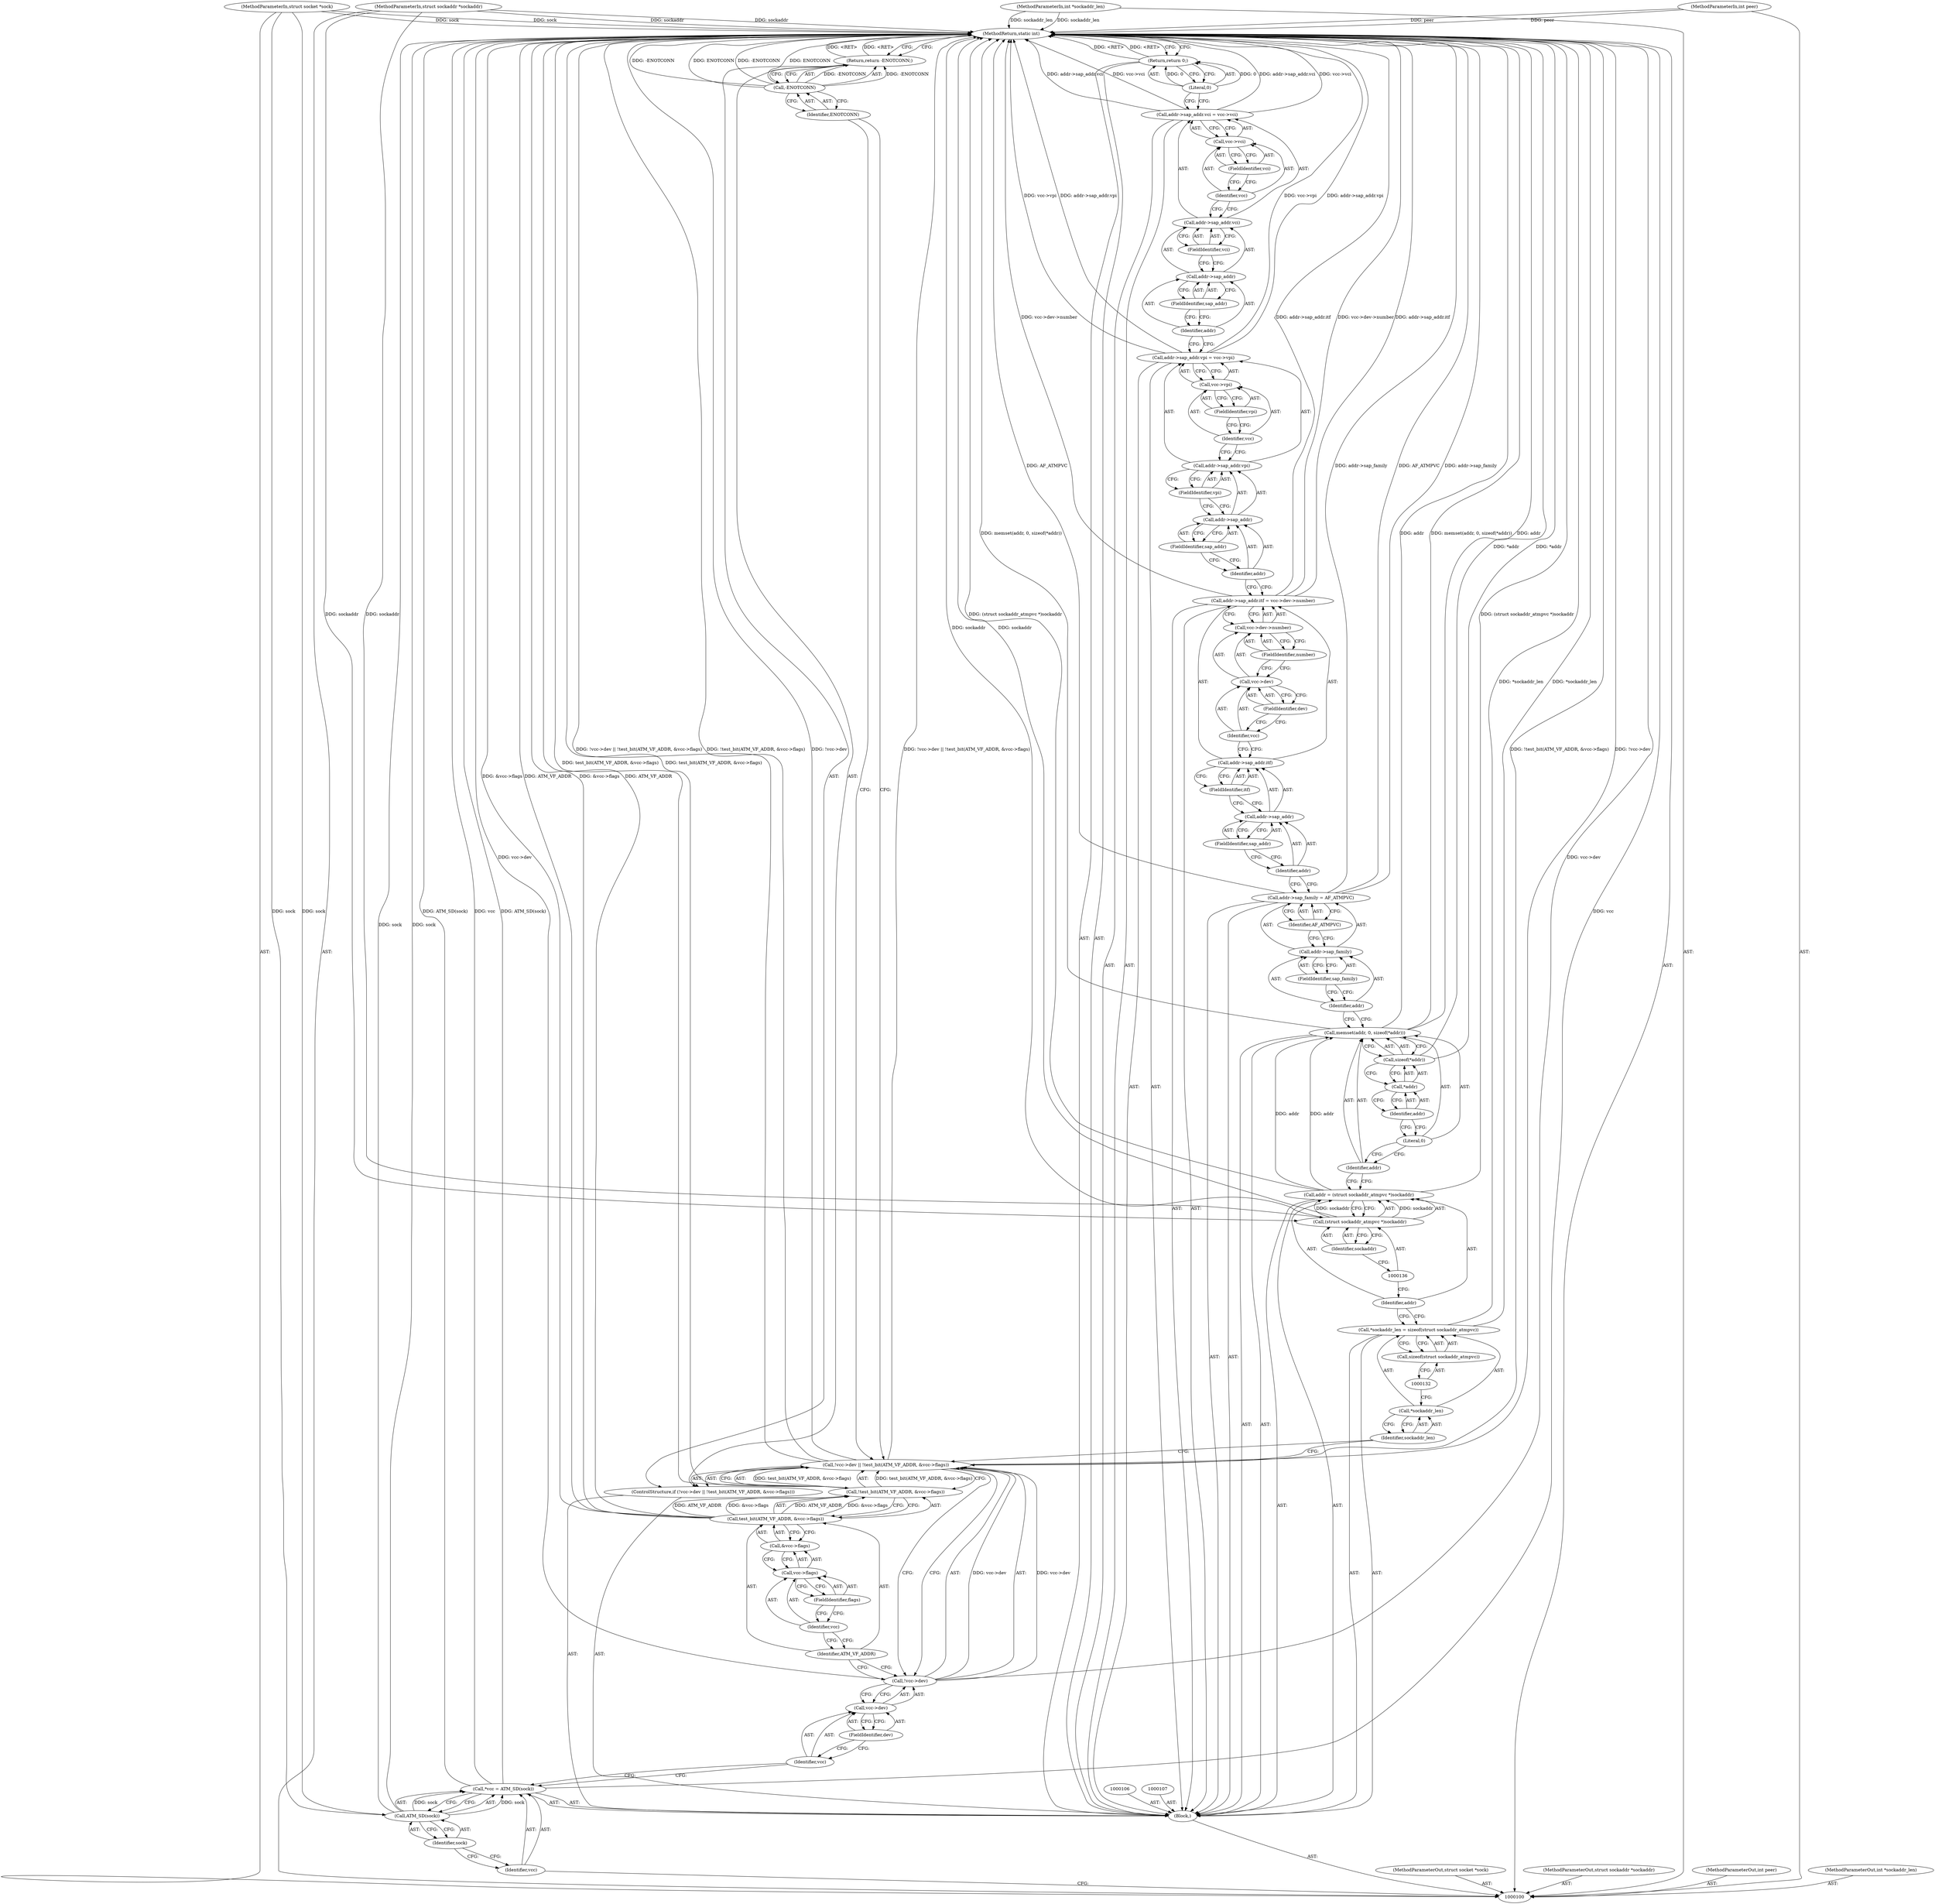 digraph "0_linux_3c0c5cfdcd4d69ffc4b9c0907cec99039f30a50a" {
"1000180" [label="(MethodReturn,static int)"];
"1000101" [label="(MethodParameterIn,struct socket *sock)"];
"1000251" [label="(MethodParameterOut,struct socket *sock)"];
"1000102" [label="(MethodParameterIn,struct sockaddr *sockaddr)"];
"1000252" [label="(MethodParameterOut,struct sockaddr *sockaddr)"];
"1000133" [label="(Call,addr = (struct sockaddr_atmpvc *)sockaddr)"];
"1000134" [label="(Identifier,addr)"];
"1000137" [label="(Identifier,sockaddr)"];
"1000135" [label="(Call,(struct sockaddr_atmpvc *)sockaddr)"];
"1000138" [label="(Call,memset(addr, 0, sizeof(*addr)))"];
"1000140" [label="(Literal,0)"];
"1000141" [label="(Call,sizeof(*addr))"];
"1000142" [label="(Call,*addr)"];
"1000143" [label="(Identifier,addr)"];
"1000139" [label="(Identifier,addr)"];
"1000144" [label="(Call,addr->sap_family = AF_ATMPVC)"];
"1000145" [label="(Call,addr->sap_family)"];
"1000146" [label="(Identifier,addr)"];
"1000148" [label="(Identifier,AF_ATMPVC)"];
"1000147" [label="(FieldIdentifier,sap_family)"];
"1000154" [label="(FieldIdentifier,itf)"];
"1000149" [label="(Call,addr->sap_addr.itf = vcc->dev->number)"];
"1000150" [label="(Call,addr->sap_addr.itf)"];
"1000151" [label="(Call,addr->sap_addr)"];
"1000152" [label="(Identifier,addr)"];
"1000155" [label="(Call,vcc->dev->number)"];
"1000156" [label="(Call,vcc->dev)"];
"1000157" [label="(Identifier,vcc)"];
"1000158" [label="(FieldIdentifier,dev)"];
"1000159" [label="(FieldIdentifier,number)"];
"1000153" [label="(FieldIdentifier,sap_addr)"];
"1000165" [label="(FieldIdentifier,vpi)"];
"1000160" [label="(Call,addr->sap_addr.vpi = vcc->vpi)"];
"1000161" [label="(Call,addr->sap_addr.vpi)"];
"1000162" [label="(Call,addr->sap_addr)"];
"1000163" [label="(Identifier,addr)"];
"1000166" [label="(Call,vcc->vpi)"];
"1000167" [label="(Identifier,vcc)"];
"1000168" [label="(FieldIdentifier,vpi)"];
"1000164" [label="(FieldIdentifier,sap_addr)"];
"1000169" [label="(Call,addr->sap_addr.vci = vcc->vci)"];
"1000170" [label="(Call,addr->sap_addr.vci)"];
"1000171" [label="(Call,addr->sap_addr)"];
"1000172" [label="(Identifier,addr)"];
"1000174" [label="(FieldIdentifier,vci)"];
"1000175" [label="(Call,vcc->vci)"];
"1000176" [label="(Identifier,vcc)"];
"1000177" [label="(FieldIdentifier,vci)"];
"1000173" [label="(FieldIdentifier,sap_addr)"];
"1000178" [label="(Return,return 0;)"];
"1000179" [label="(Literal,0)"];
"1000104" [label="(MethodParameterIn,int peer)"];
"1000254" [label="(MethodParameterOut,int peer)"];
"1000103" [label="(MethodParameterIn,int *sockaddr_len)"];
"1000253" [label="(MethodParameterOut,int *sockaddr_len)"];
"1000105" [label="(Block,)"];
"1000108" [label="(Call,*vcc = ATM_SD(sock))"];
"1000109" [label="(Identifier,vcc)"];
"1000110" [label="(Call,ATM_SD(sock))"];
"1000111" [label="(Identifier,sock)"];
"1000112" [label="(ControlStructure,if (!vcc->dev || !test_bit(ATM_VF_ADDR, &vcc->flags)))"];
"1000117" [label="(FieldIdentifier,dev)"];
"1000118" [label="(Call,!test_bit(ATM_VF_ADDR, &vcc->flags))"];
"1000119" [label="(Call,test_bit(ATM_VF_ADDR, &vcc->flags))"];
"1000120" [label="(Identifier,ATM_VF_ADDR)"];
"1000121" [label="(Call,&vcc->flags)"];
"1000122" [label="(Call,vcc->flags)"];
"1000123" [label="(Identifier,vcc)"];
"1000124" [label="(FieldIdentifier,flags)"];
"1000113" [label="(Call,!vcc->dev || !test_bit(ATM_VF_ADDR, &vcc->flags))"];
"1000114" [label="(Call,!vcc->dev)"];
"1000115" [label="(Call,vcc->dev)"];
"1000116" [label="(Identifier,vcc)"];
"1000126" [label="(Call,-ENOTCONN)"];
"1000127" [label="(Identifier,ENOTCONN)"];
"1000125" [label="(Return,return -ENOTCONN;)"];
"1000131" [label="(Call,sizeof(struct sockaddr_atmpvc))"];
"1000128" [label="(Call,*sockaddr_len = sizeof(struct sockaddr_atmpvc))"];
"1000129" [label="(Call,*sockaddr_len)"];
"1000130" [label="(Identifier,sockaddr_len)"];
"1000180" -> "1000100"  [label="AST: "];
"1000180" -> "1000125"  [label="CFG: "];
"1000180" -> "1000178"  [label="CFG: "];
"1000178" -> "1000180"  [label="DDG: <RET>"];
"1000125" -> "1000180"  [label="DDG: <RET>"];
"1000126" -> "1000180"  [label="DDG: -ENOTCONN"];
"1000126" -> "1000180"  [label="DDG: ENOTCONN"];
"1000141" -> "1000180"  [label="DDG: *addr"];
"1000104" -> "1000180"  [label="DDG: peer"];
"1000160" -> "1000180"  [label="DDG: vcc->vpi"];
"1000160" -> "1000180"  [label="DDG: addr->sap_addr.vpi"];
"1000113" -> "1000180"  [label="DDG: !test_bit(ATM_VF_ADDR, &vcc->flags)"];
"1000113" -> "1000180"  [label="DDG: !vcc->dev"];
"1000113" -> "1000180"  [label="DDG: !vcc->dev || !test_bit(ATM_VF_ADDR, &vcc->flags)"];
"1000144" -> "1000180"  [label="DDG: addr->sap_family"];
"1000144" -> "1000180"  [label="DDG: AF_ATMPVC"];
"1000118" -> "1000180"  [label="DDG: test_bit(ATM_VF_ADDR, &vcc->flags)"];
"1000138" -> "1000180"  [label="DDG: addr"];
"1000138" -> "1000180"  [label="DDG: memset(addr, 0, sizeof(*addr))"];
"1000128" -> "1000180"  [label="DDG: *sockaddr_len"];
"1000149" -> "1000180"  [label="DDG: vcc->dev->number"];
"1000149" -> "1000180"  [label="DDG: addr->sap_addr.itf"];
"1000103" -> "1000180"  [label="DDG: sockaddr_len"];
"1000114" -> "1000180"  [label="DDG: vcc->dev"];
"1000119" -> "1000180"  [label="DDG: &vcc->flags"];
"1000119" -> "1000180"  [label="DDG: ATM_VF_ADDR"];
"1000102" -> "1000180"  [label="DDG: sockaddr"];
"1000133" -> "1000180"  [label="DDG: (struct sockaddr_atmpvc *)sockaddr"];
"1000101" -> "1000180"  [label="DDG: sock"];
"1000108" -> "1000180"  [label="DDG: ATM_SD(sock)"];
"1000108" -> "1000180"  [label="DDG: vcc"];
"1000169" -> "1000180"  [label="DDG: addr->sap_addr.vci"];
"1000169" -> "1000180"  [label="DDG: vcc->vci"];
"1000110" -> "1000180"  [label="DDG: sock"];
"1000135" -> "1000180"  [label="DDG: sockaddr"];
"1000101" -> "1000100"  [label="AST: "];
"1000101" -> "1000180"  [label="DDG: sock"];
"1000101" -> "1000110"  [label="DDG: sock"];
"1000251" -> "1000100"  [label="AST: "];
"1000102" -> "1000100"  [label="AST: "];
"1000102" -> "1000180"  [label="DDG: sockaddr"];
"1000102" -> "1000135"  [label="DDG: sockaddr"];
"1000252" -> "1000100"  [label="AST: "];
"1000133" -> "1000105"  [label="AST: "];
"1000133" -> "1000135"  [label="CFG: "];
"1000134" -> "1000133"  [label="AST: "];
"1000135" -> "1000133"  [label="AST: "];
"1000139" -> "1000133"  [label="CFG: "];
"1000133" -> "1000180"  [label="DDG: (struct sockaddr_atmpvc *)sockaddr"];
"1000135" -> "1000133"  [label="DDG: sockaddr"];
"1000133" -> "1000138"  [label="DDG: addr"];
"1000134" -> "1000133"  [label="AST: "];
"1000134" -> "1000128"  [label="CFG: "];
"1000136" -> "1000134"  [label="CFG: "];
"1000137" -> "1000135"  [label="AST: "];
"1000137" -> "1000136"  [label="CFG: "];
"1000135" -> "1000137"  [label="CFG: "];
"1000135" -> "1000133"  [label="AST: "];
"1000135" -> "1000137"  [label="CFG: "];
"1000136" -> "1000135"  [label="AST: "];
"1000137" -> "1000135"  [label="AST: "];
"1000133" -> "1000135"  [label="CFG: "];
"1000135" -> "1000180"  [label="DDG: sockaddr"];
"1000135" -> "1000133"  [label="DDG: sockaddr"];
"1000102" -> "1000135"  [label="DDG: sockaddr"];
"1000138" -> "1000105"  [label="AST: "];
"1000138" -> "1000141"  [label="CFG: "];
"1000139" -> "1000138"  [label="AST: "];
"1000140" -> "1000138"  [label="AST: "];
"1000141" -> "1000138"  [label="AST: "];
"1000146" -> "1000138"  [label="CFG: "];
"1000138" -> "1000180"  [label="DDG: addr"];
"1000138" -> "1000180"  [label="DDG: memset(addr, 0, sizeof(*addr))"];
"1000133" -> "1000138"  [label="DDG: addr"];
"1000140" -> "1000138"  [label="AST: "];
"1000140" -> "1000139"  [label="CFG: "];
"1000143" -> "1000140"  [label="CFG: "];
"1000141" -> "1000138"  [label="AST: "];
"1000141" -> "1000142"  [label="CFG: "];
"1000142" -> "1000141"  [label="AST: "];
"1000138" -> "1000141"  [label="CFG: "];
"1000141" -> "1000180"  [label="DDG: *addr"];
"1000142" -> "1000141"  [label="AST: "];
"1000142" -> "1000143"  [label="CFG: "];
"1000143" -> "1000142"  [label="AST: "];
"1000141" -> "1000142"  [label="CFG: "];
"1000143" -> "1000142"  [label="AST: "];
"1000143" -> "1000140"  [label="CFG: "];
"1000142" -> "1000143"  [label="CFG: "];
"1000139" -> "1000138"  [label="AST: "];
"1000139" -> "1000133"  [label="CFG: "];
"1000140" -> "1000139"  [label="CFG: "];
"1000144" -> "1000105"  [label="AST: "];
"1000144" -> "1000148"  [label="CFG: "];
"1000145" -> "1000144"  [label="AST: "];
"1000148" -> "1000144"  [label="AST: "];
"1000152" -> "1000144"  [label="CFG: "];
"1000144" -> "1000180"  [label="DDG: addr->sap_family"];
"1000144" -> "1000180"  [label="DDG: AF_ATMPVC"];
"1000145" -> "1000144"  [label="AST: "];
"1000145" -> "1000147"  [label="CFG: "];
"1000146" -> "1000145"  [label="AST: "];
"1000147" -> "1000145"  [label="AST: "];
"1000148" -> "1000145"  [label="CFG: "];
"1000146" -> "1000145"  [label="AST: "];
"1000146" -> "1000138"  [label="CFG: "];
"1000147" -> "1000146"  [label="CFG: "];
"1000148" -> "1000144"  [label="AST: "];
"1000148" -> "1000145"  [label="CFG: "];
"1000144" -> "1000148"  [label="CFG: "];
"1000147" -> "1000145"  [label="AST: "];
"1000147" -> "1000146"  [label="CFG: "];
"1000145" -> "1000147"  [label="CFG: "];
"1000154" -> "1000150"  [label="AST: "];
"1000154" -> "1000151"  [label="CFG: "];
"1000150" -> "1000154"  [label="CFG: "];
"1000149" -> "1000105"  [label="AST: "];
"1000149" -> "1000155"  [label="CFG: "];
"1000150" -> "1000149"  [label="AST: "];
"1000155" -> "1000149"  [label="AST: "];
"1000163" -> "1000149"  [label="CFG: "];
"1000149" -> "1000180"  [label="DDG: vcc->dev->number"];
"1000149" -> "1000180"  [label="DDG: addr->sap_addr.itf"];
"1000150" -> "1000149"  [label="AST: "];
"1000150" -> "1000154"  [label="CFG: "];
"1000151" -> "1000150"  [label="AST: "];
"1000154" -> "1000150"  [label="AST: "];
"1000157" -> "1000150"  [label="CFG: "];
"1000151" -> "1000150"  [label="AST: "];
"1000151" -> "1000153"  [label="CFG: "];
"1000152" -> "1000151"  [label="AST: "];
"1000153" -> "1000151"  [label="AST: "];
"1000154" -> "1000151"  [label="CFG: "];
"1000152" -> "1000151"  [label="AST: "];
"1000152" -> "1000144"  [label="CFG: "];
"1000153" -> "1000152"  [label="CFG: "];
"1000155" -> "1000149"  [label="AST: "];
"1000155" -> "1000159"  [label="CFG: "];
"1000156" -> "1000155"  [label="AST: "];
"1000159" -> "1000155"  [label="AST: "];
"1000149" -> "1000155"  [label="CFG: "];
"1000156" -> "1000155"  [label="AST: "];
"1000156" -> "1000158"  [label="CFG: "];
"1000157" -> "1000156"  [label="AST: "];
"1000158" -> "1000156"  [label="AST: "];
"1000159" -> "1000156"  [label="CFG: "];
"1000157" -> "1000156"  [label="AST: "];
"1000157" -> "1000150"  [label="CFG: "];
"1000158" -> "1000157"  [label="CFG: "];
"1000158" -> "1000156"  [label="AST: "];
"1000158" -> "1000157"  [label="CFG: "];
"1000156" -> "1000158"  [label="CFG: "];
"1000159" -> "1000155"  [label="AST: "];
"1000159" -> "1000156"  [label="CFG: "];
"1000155" -> "1000159"  [label="CFG: "];
"1000153" -> "1000151"  [label="AST: "];
"1000153" -> "1000152"  [label="CFG: "];
"1000151" -> "1000153"  [label="CFG: "];
"1000165" -> "1000161"  [label="AST: "];
"1000165" -> "1000162"  [label="CFG: "];
"1000161" -> "1000165"  [label="CFG: "];
"1000160" -> "1000105"  [label="AST: "];
"1000160" -> "1000166"  [label="CFG: "];
"1000161" -> "1000160"  [label="AST: "];
"1000166" -> "1000160"  [label="AST: "];
"1000172" -> "1000160"  [label="CFG: "];
"1000160" -> "1000180"  [label="DDG: vcc->vpi"];
"1000160" -> "1000180"  [label="DDG: addr->sap_addr.vpi"];
"1000161" -> "1000160"  [label="AST: "];
"1000161" -> "1000165"  [label="CFG: "];
"1000162" -> "1000161"  [label="AST: "];
"1000165" -> "1000161"  [label="AST: "];
"1000167" -> "1000161"  [label="CFG: "];
"1000162" -> "1000161"  [label="AST: "];
"1000162" -> "1000164"  [label="CFG: "];
"1000163" -> "1000162"  [label="AST: "];
"1000164" -> "1000162"  [label="AST: "];
"1000165" -> "1000162"  [label="CFG: "];
"1000163" -> "1000162"  [label="AST: "];
"1000163" -> "1000149"  [label="CFG: "];
"1000164" -> "1000163"  [label="CFG: "];
"1000166" -> "1000160"  [label="AST: "];
"1000166" -> "1000168"  [label="CFG: "];
"1000167" -> "1000166"  [label="AST: "];
"1000168" -> "1000166"  [label="AST: "];
"1000160" -> "1000166"  [label="CFG: "];
"1000167" -> "1000166"  [label="AST: "];
"1000167" -> "1000161"  [label="CFG: "];
"1000168" -> "1000167"  [label="CFG: "];
"1000168" -> "1000166"  [label="AST: "];
"1000168" -> "1000167"  [label="CFG: "];
"1000166" -> "1000168"  [label="CFG: "];
"1000164" -> "1000162"  [label="AST: "];
"1000164" -> "1000163"  [label="CFG: "];
"1000162" -> "1000164"  [label="CFG: "];
"1000169" -> "1000105"  [label="AST: "];
"1000169" -> "1000175"  [label="CFG: "];
"1000170" -> "1000169"  [label="AST: "];
"1000175" -> "1000169"  [label="AST: "];
"1000179" -> "1000169"  [label="CFG: "];
"1000169" -> "1000180"  [label="DDG: addr->sap_addr.vci"];
"1000169" -> "1000180"  [label="DDG: vcc->vci"];
"1000170" -> "1000169"  [label="AST: "];
"1000170" -> "1000174"  [label="CFG: "];
"1000171" -> "1000170"  [label="AST: "];
"1000174" -> "1000170"  [label="AST: "];
"1000176" -> "1000170"  [label="CFG: "];
"1000171" -> "1000170"  [label="AST: "];
"1000171" -> "1000173"  [label="CFG: "];
"1000172" -> "1000171"  [label="AST: "];
"1000173" -> "1000171"  [label="AST: "];
"1000174" -> "1000171"  [label="CFG: "];
"1000172" -> "1000171"  [label="AST: "];
"1000172" -> "1000160"  [label="CFG: "];
"1000173" -> "1000172"  [label="CFG: "];
"1000174" -> "1000170"  [label="AST: "];
"1000174" -> "1000171"  [label="CFG: "];
"1000170" -> "1000174"  [label="CFG: "];
"1000175" -> "1000169"  [label="AST: "];
"1000175" -> "1000177"  [label="CFG: "];
"1000176" -> "1000175"  [label="AST: "];
"1000177" -> "1000175"  [label="AST: "];
"1000169" -> "1000175"  [label="CFG: "];
"1000176" -> "1000175"  [label="AST: "];
"1000176" -> "1000170"  [label="CFG: "];
"1000177" -> "1000176"  [label="CFG: "];
"1000177" -> "1000175"  [label="AST: "];
"1000177" -> "1000176"  [label="CFG: "];
"1000175" -> "1000177"  [label="CFG: "];
"1000173" -> "1000171"  [label="AST: "];
"1000173" -> "1000172"  [label="CFG: "];
"1000171" -> "1000173"  [label="CFG: "];
"1000178" -> "1000105"  [label="AST: "];
"1000178" -> "1000179"  [label="CFG: "];
"1000179" -> "1000178"  [label="AST: "];
"1000180" -> "1000178"  [label="CFG: "];
"1000178" -> "1000180"  [label="DDG: <RET>"];
"1000179" -> "1000178"  [label="DDG: 0"];
"1000179" -> "1000178"  [label="AST: "];
"1000179" -> "1000169"  [label="CFG: "];
"1000178" -> "1000179"  [label="CFG: "];
"1000179" -> "1000178"  [label="DDG: 0"];
"1000104" -> "1000100"  [label="AST: "];
"1000104" -> "1000180"  [label="DDG: peer"];
"1000254" -> "1000100"  [label="AST: "];
"1000103" -> "1000100"  [label="AST: "];
"1000103" -> "1000180"  [label="DDG: sockaddr_len"];
"1000253" -> "1000100"  [label="AST: "];
"1000105" -> "1000100"  [label="AST: "];
"1000106" -> "1000105"  [label="AST: "];
"1000107" -> "1000105"  [label="AST: "];
"1000108" -> "1000105"  [label="AST: "];
"1000112" -> "1000105"  [label="AST: "];
"1000128" -> "1000105"  [label="AST: "];
"1000133" -> "1000105"  [label="AST: "];
"1000138" -> "1000105"  [label="AST: "];
"1000144" -> "1000105"  [label="AST: "];
"1000149" -> "1000105"  [label="AST: "];
"1000160" -> "1000105"  [label="AST: "];
"1000169" -> "1000105"  [label="AST: "];
"1000178" -> "1000105"  [label="AST: "];
"1000108" -> "1000105"  [label="AST: "];
"1000108" -> "1000110"  [label="CFG: "];
"1000109" -> "1000108"  [label="AST: "];
"1000110" -> "1000108"  [label="AST: "];
"1000116" -> "1000108"  [label="CFG: "];
"1000108" -> "1000180"  [label="DDG: ATM_SD(sock)"];
"1000108" -> "1000180"  [label="DDG: vcc"];
"1000110" -> "1000108"  [label="DDG: sock"];
"1000109" -> "1000108"  [label="AST: "];
"1000109" -> "1000100"  [label="CFG: "];
"1000111" -> "1000109"  [label="CFG: "];
"1000110" -> "1000108"  [label="AST: "];
"1000110" -> "1000111"  [label="CFG: "];
"1000111" -> "1000110"  [label="AST: "];
"1000108" -> "1000110"  [label="CFG: "];
"1000110" -> "1000180"  [label="DDG: sock"];
"1000110" -> "1000108"  [label="DDG: sock"];
"1000101" -> "1000110"  [label="DDG: sock"];
"1000111" -> "1000110"  [label="AST: "];
"1000111" -> "1000109"  [label="CFG: "];
"1000110" -> "1000111"  [label="CFG: "];
"1000112" -> "1000105"  [label="AST: "];
"1000113" -> "1000112"  [label="AST: "];
"1000125" -> "1000112"  [label="AST: "];
"1000117" -> "1000115"  [label="AST: "];
"1000117" -> "1000116"  [label="CFG: "];
"1000115" -> "1000117"  [label="CFG: "];
"1000118" -> "1000113"  [label="AST: "];
"1000118" -> "1000119"  [label="CFG: "];
"1000119" -> "1000118"  [label="AST: "];
"1000113" -> "1000118"  [label="CFG: "];
"1000118" -> "1000180"  [label="DDG: test_bit(ATM_VF_ADDR, &vcc->flags)"];
"1000118" -> "1000113"  [label="DDG: test_bit(ATM_VF_ADDR, &vcc->flags)"];
"1000119" -> "1000118"  [label="DDG: ATM_VF_ADDR"];
"1000119" -> "1000118"  [label="DDG: &vcc->flags"];
"1000119" -> "1000118"  [label="AST: "];
"1000119" -> "1000121"  [label="CFG: "];
"1000120" -> "1000119"  [label="AST: "];
"1000121" -> "1000119"  [label="AST: "];
"1000118" -> "1000119"  [label="CFG: "];
"1000119" -> "1000180"  [label="DDG: &vcc->flags"];
"1000119" -> "1000180"  [label="DDG: ATM_VF_ADDR"];
"1000119" -> "1000118"  [label="DDG: ATM_VF_ADDR"];
"1000119" -> "1000118"  [label="DDG: &vcc->flags"];
"1000120" -> "1000119"  [label="AST: "];
"1000120" -> "1000114"  [label="CFG: "];
"1000123" -> "1000120"  [label="CFG: "];
"1000121" -> "1000119"  [label="AST: "];
"1000121" -> "1000122"  [label="CFG: "];
"1000122" -> "1000121"  [label="AST: "];
"1000119" -> "1000121"  [label="CFG: "];
"1000122" -> "1000121"  [label="AST: "];
"1000122" -> "1000124"  [label="CFG: "];
"1000123" -> "1000122"  [label="AST: "];
"1000124" -> "1000122"  [label="AST: "];
"1000121" -> "1000122"  [label="CFG: "];
"1000123" -> "1000122"  [label="AST: "];
"1000123" -> "1000120"  [label="CFG: "];
"1000124" -> "1000123"  [label="CFG: "];
"1000124" -> "1000122"  [label="AST: "];
"1000124" -> "1000123"  [label="CFG: "];
"1000122" -> "1000124"  [label="CFG: "];
"1000113" -> "1000112"  [label="AST: "];
"1000113" -> "1000114"  [label="CFG: "];
"1000113" -> "1000118"  [label="CFG: "];
"1000114" -> "1000113"  [label="AST: "];
"1000118" -> "1000113"  [label="AST: "];
"1000127" -> "1000113"  [label="CFG: "];
"1000130" -> "1000113"  [label="CFG: "];
"1000113" -> "1000180"  [label="DDG: !test_bit(ATM_VF_ADDR, &vcc->flags)"];
"1000113" -> "1000180"  [label="DDG: !vcc->dev"];
"1000113" -> "1000180"  [label="DDG: !vcc->dev || !test_bit(ATM_VF_ADDR, &vcc->flags)"];
"1000114" -> "1000113"  [label="DDG: vcc->dev"];
"1000118" -> "1000113"  [label="DDG: test_bit(ATM_VF_ADDR, &vcc->flags)"];
"1000114" -> "1000113"  [label="AST: "];
"1000114" -> "1000115"  [label="CFG: "];
"1000115" -> "1000114"  [label="AST: "];
"1000120" -> "1000114"  [label="CFG: "];
"1000113" -> "1000114"  [label="CFG: "];
"1000114" -> "1000180"  [label="DDG: vcc->dev"];
"1000114" -> "1000113"  [label="DDG: vcc->dev"];
"1000115" -> "1000114"  [label="AST: "];
"1000115" -> "1000117"  [label="CFG: "];
"1000116" -> "1000115"  [label="AST: "];
"1000117" -> "1000115"  [label="AST: "];
"1000114" -> "1000115"  [label="CFG: "];
"1000116" -> "1000115"  [label="AST: "];
"1000116" -> "1000108"  [label="CFG: "];
"1000117" -> "1000116"  [label="CFG: "];
"1000126" -> "1000125"  [label="AST: "];
"1000126" -> "1000127"  [label="CFG: "];
"1000127" -> "1000126"  [label="AST: "];
"1000125" -> "1000126"  [label="CFG: "];
"1000126" -> "1000180"  [label="DDG: -ENOTCONN"];
"1000126" -> "1000180"  [label="DDG: ENOTCONN"];
"1000126" -> "1000125"  [label="DDG: -ENOTCONN"];
"1000127" -> "1000126"  [label="AST: "];
"1000127" -> "1000113"  [label="CFG: "];
"1000126" -> "1000127"  [label="CFG: "];
"1000125" -> "1000112"  [label="AST: "];
"1000125" -> "1000126"  [label="CFG: "];
"1000126" -> "1000125"  [label="AST: "];
"1000180" -> "1000125"  [label="CFG: "];
"1000125" -> "1000180"  [label="DDG: <RET>"];
"1000126" -> "1000125"  [label="DDG: -ENOTCONN"];
"1000131" -> "1000128"  [label="AST: "];
"1000131" -> "1000132"  [label="CFG: "];
"1000132" -> "1000131"  [label="AST: "];
"1000128" -> "1000131"  [label="CFG: "];
"1000128" -> "1000105"  [label="AST: "];
"1000128" -> "1000131"  [label="CFG: "];
"1000129" -> "1000128"  [label="AST: "];
"1000131" -> "1000128"  [label="AST: "];
"1000134" -> "1000128"  [label="CFG: "];
"1000128" -> "1000180"  [label="DDG: *sockaddr_len"];
"1000129" -> "1000128"  [label="AST: "];
"1000129" -> "1000130"  [label="CFG: "];
"1000130" -> "1000129"  [label="AST: "];
"1000132" -> "1000129"  [label="CFG: "];
"1000130" -> "1000129"  [label="AST: "];
"1000130" -> "1000113"  [label="CFG: "];
"1000129" -> "1000130"  [label="CFG: "];
}

